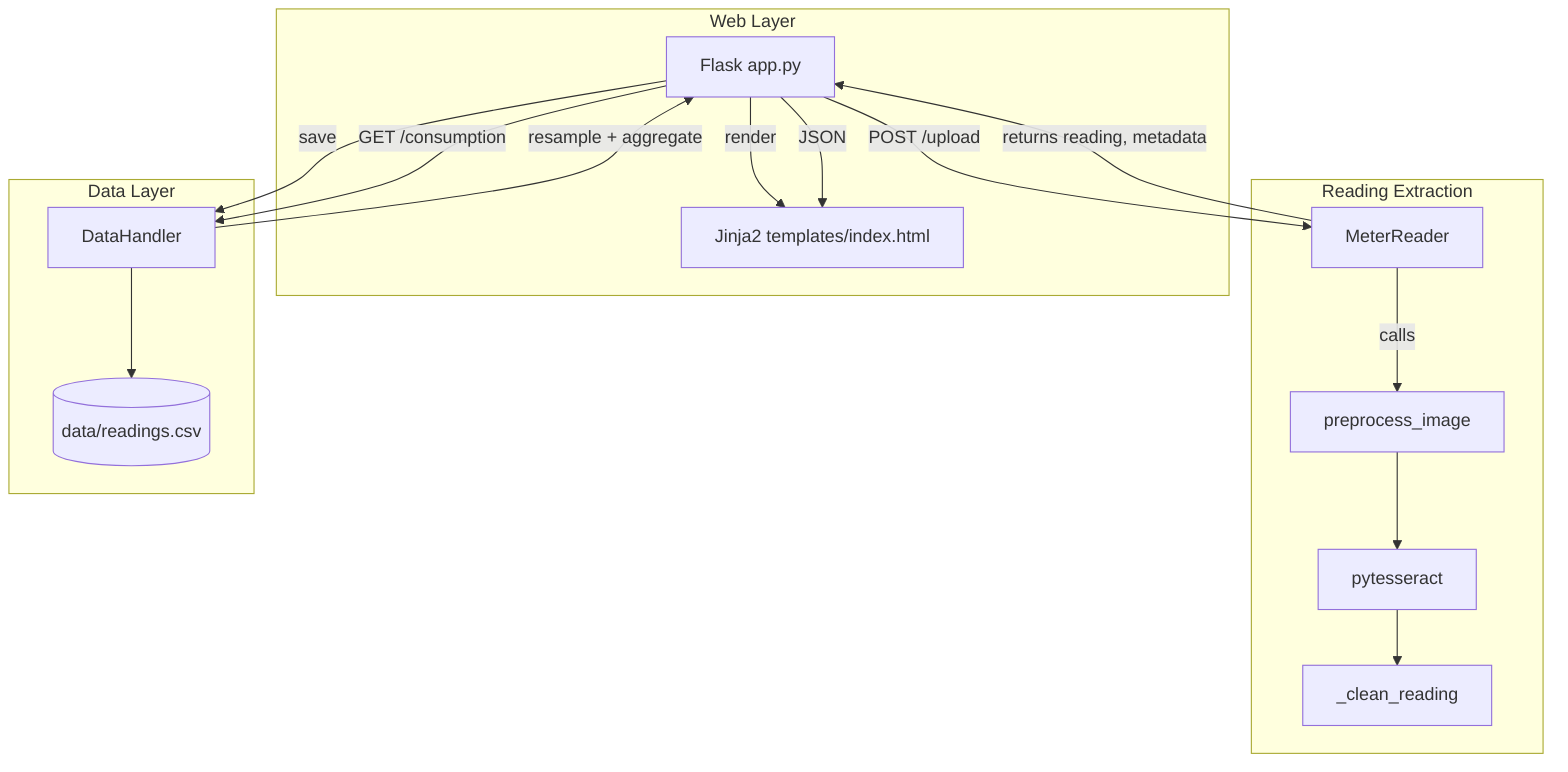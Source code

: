 flowchart TB
  subgraph Web[Web Layer]
    A[Flask app.py]
    T[Jinja2 templates/index.html]
  end

  subgraph OCR[Reading Extraction]
    MR[MeterReader]
    P[preprocess_image]
    OCR1[pytesseract]
    Clean[_clean_reading]
  end

  subgraph Data[Data Layer]
    DH[DataHandler]
    CSV[(data/readings.csv)]
  end

  A -- render --> T
  A -- POST /upload --> MR
  MR -- calls --> P
  P --> OCR1
  OCR1 --> Clean
  MR -- returns reading, metadata --> A
  A -- save --> DH
  DH --> CSV
  A -- GET /consumption --> DH
  DH -- resample + aggregate --> A
  A -- JSON --> T